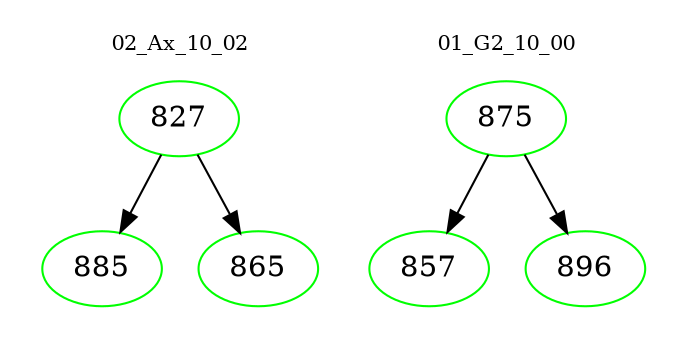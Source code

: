 digraph{
subgraph cluster_0 {
color = white
label = "02_Ax_10_02";
fontsize=10;
T0_827 [label="827", color="green"]
T0_827 -> T0_885 [color="black"]
T0_885 [label="885", color="green"]
T0_827 -> T0_865 [color="black"]
T0_865 [label="865", color="green"]
}
subgraph cluster_1 {
color = white
label = "01_G2_10_00";
fontsize=10;
T1_875 [label="875", color="green"]
T1_875 -> T1_857 [color="black"]
T1_857 [label="857", color="green"]
T1_875 -> T1_896 [color="black"]
T1_896 [label="896", color="green"]
}
}
